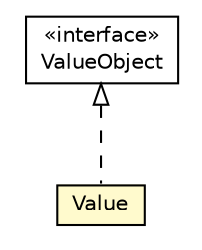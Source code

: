 #!/usr/local/bin/dot
#
# Class diagram 
# Generated by UMLGraph version R5_6_6-8-g8d7759 (http://www.umlgraph.org/)
#

digraph G {
	edge [fontname="Helvetica",fontsize=10,labelfontname="Helvetica",labelfontsize=10];
	node [fontname="Helvetica",fontsize=10,shape=plaintext];
	nodesep=0.25;
	ranksep=0.5;
	// org.dayatang.domain.ValueObject
	c94942 [label=<<table title="org.dayatang.domain.ValueObject" border="0" cellborder="1" cellspacing="0" cellpadding="2" port="p" href="./ValueObject.html">
		<tr><td><table border="0" cellspacing="0" cellpadding="1">
<tr><td align="center" balign="center"> &#171;interface&#187; </td></tr>
<tr><td align="center" balign="center"> ValueObject </td></tr>
		</table></td></tr>
		</table>>, URL="./ValueObject.html", fontname="Helvetica", fontcolor="black", fontsize=10.0];
	// org.dayatang.domain.Value
	c94943 [label=<<table title="org.dayatang.domain.Value" border="0" cellborder="1" cellspacing="0" cellpadding="2" port="p" bgcolor="lemonChiffon" href="./Value.html">
		<tr><td><table border="0" cellspacing="0" cellpadding="1">
<tr><td align="center" balign="center"> Value </td></tr>
		</table></td></tr>
		</table>>, URL="./Value.html", fontname="Helvetica", fontcolor="black", fontsize=10.0];
	//org.dayatang.domain.Value implements org.dayatang.domain.ValueObject
	c94942:p -> c94943:p [dir=back,arrowtail=empty,style=dashed];
}


